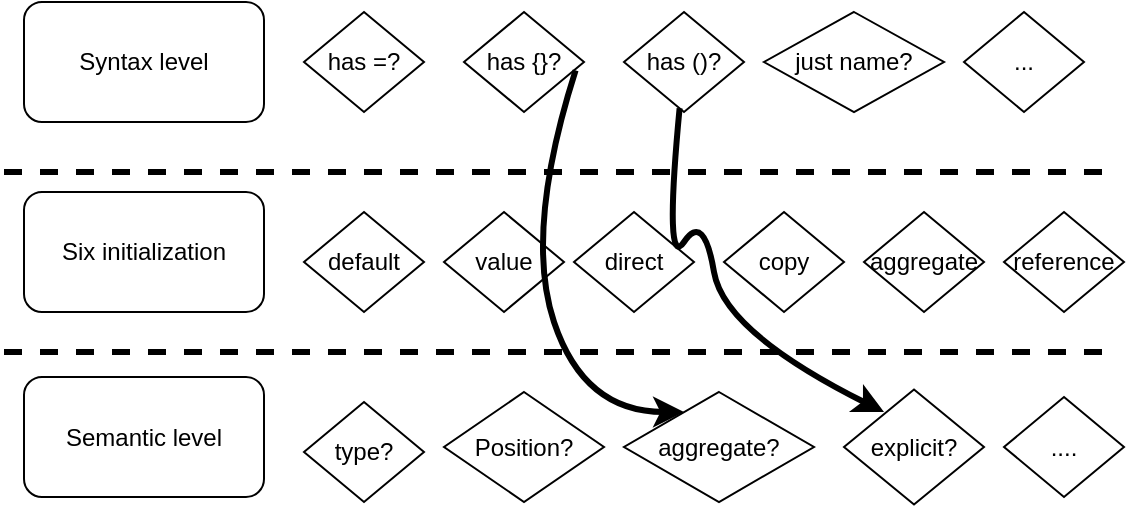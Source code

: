 <mxfile version="17.4.6" type="device"><diagram id="MsFpbLkZczSqjsmhUEeM" name="Page-1"><mxGraphModel dx="1177" dy="436" grid="1" gridSize="10" guides="1" tooltips="1" connect="1" arrows="1" fold="1" page="1" pageScale="1" pageWidth="850" pageHeight="1100" math="0" shadow="0"><root><mxCell id="0"/><mxCell id="1" parent="0"/><mxCell id="MyhdGycB-Xxe5aj7J45d-1" value="Syntax level" style="rounded=1;whiteSpace=wrap;html=1;" vertex="1" parent="1"><mxGeometry x="120" y="115" width="120" height="60" as="geometry"/></mxCell><mxCell id="MyhdGycB-Xxe5aj7J45d-2" value="Six initialization" style="rounded=1;whiteSpace=wrap;html=1;" vertex="1" parent="1"><mxGeometry x="120" y="210" width="120" height="60" as="geometry"/></mxCell><mxCell id="MyhdGycB-Xxe5aj7J45d-3" value="Semantic level" style="rounded=1;whiteSpace=wrap;html=1;" vertex="1" parent="1"><mxGeometry x="120" y="302.5" width="120" height="60" as="geometry"/></mxCell><mxCell id="MyhdGycB-Xxe5aj7J45d-4" value="has =?" style="rhombus;whiteSpace=wrap;html=1;" vertex="1" parent="1"><mxGeometry x="260" y="120" width="60" height="50" as="geometry"/></mxCell><mxCell id="MyhdGycB-Xxe5aj7J45d-5" value="has {}?" style="rhombus;whiteSpace=wrap;html=1;" vertex="1" parent="1"><mxGeometry x="340" y="120" width="60" height="50" as="geometry"/></mxCell><mxCell id="MyhdGycB-Xxe5aj7J45d-6" value="has ()?" style="rhombus;whiteSpace=wrap;html=1;" vertex="1" parent="1"><mxGeometry x="420" y="120" width="60" height="50" as="geometry"/></mxCell><mxCell id="MyhdGycB-Xxe5aj7J45d-7" value="just name?" style="rhombus;whiteSpace=wrap;html=1;" vertex="1" parent="1"><mxGeometry x="490" y="120" width="90" height="50" as="geometry"/></mxCell><mxCell id="MyhdGycB-Xxe5aj7J45d-8" value="..." style="rhombus;whiteSpace=wrap;html=1;" vertex="1" parent="1"><mxGeometry x="590" y="120" width="60" height="50" as="geometry"/></mxCell><mxCell id="MyhdGycB-Xxe5aj7J45d-9" value="" style="endArrow=none;dashed=1;html=1;rounded=0;strokeWidth=3;" edge="1" parent="1"><mxGeometry width="50" height="50" relative="1" as="geometry"><mxPoint x="110" y="200" as="sourcePoint"/><mxPoint x="660" y="200" as="targetPoint"/></mxGeometry></mxCell><mxCell id="MyhdGycB-Xxe5aj7J45d-10" value="" style="endArrow=none;dashed=1;html=1;rounded=0;strokeWidth=3;" edge="1" parent="1"><mxGeometry width="50" height="50" relative="1" as="geometry"><mxPoint x="110" y="290" as="sourcePoint"/><mxPoint x="660" y="290" as="targetPoint"/></mxGeometry></mxCell><mxCell id="MyhdGycB-Xxe5aj7J45d-11" value="default" style="rhombus;whiteSpace=wrap;html=1;" vertex="1" parent="1"><mxGeometry x="260" y="220" width="60" height="50" as="geometry"/></mxCell><mxCell id="MyhdGycB-Xxe5aj7J45d-12" value="value" style="rhombus;whiteSpace=wrap;html=1;" vertex="1" parent="1"><mxGeometry x="330" y="220" width="60" height="50" as="geometry"/></mxCell><mxCell id="MyhdGycB-Xxe5aj7J45d-13" value="copy" style="rhombus;whiteSpace=wrap;html=1;" vertex="1" parent="1"><mxGeometry x="470" y="220" width="60" height="50" as="geometry"/></mxCell><mxCell id="MyhdGycB-Xxe5aj7J45d-14" value="direct" style="rhombus;whiteSpace=wrap;html=1;" vertex="1" parent="1"><mxGeometry x="395" y="220" width="60" height="50" as="geometry"/></mxCell><mxCell id="MyhdGycB-Xxe5aj7J45d-15" value="aggregate" style="rhombus;whiteSpace=wrap;html=1;" vertex="1" parent="1"><mxGeometry x="540" y="220" width="60" height="50" as="geometry"/></mxCell><mxCell id="MyhdGycB-Xxe5aj7J45d-16" value="type?" style="rhombus;whiteSpace=wrap;html=1;" vertex="1" parent="1"><mxGeometry x="260" y="315" width="60" height="50" as="geometry"/></mxCell><mxCell id="MyhdGycB-Xxe5aj7J45d-17" value="Position?" style="rhombus;whiteSpace=wrap;html=1;" vertex="1" parent="1"><mxGeometry x="330" y="310" width="80" height="55" as="geometry"/></mxCell><mxCell id="MyhdGycB-Xxe5aj7J45d-18" value="explicit?" style="rhombus;whiteSpace=wrap;html=1;" vertex="1" parent="1"><mxGeometry x="530" y="308.75" width="70" height="57.5" as="geometry"/></mxCell><mxCell id="MyhdGycB-Xxe5aj7J45d-19" value="aggregate?" style="rhombus;whiteSpace=wrap;html=1;" vertex="1" parent="1"><mxGeometry x="420" y="310" width="95" height="55" as="geometry"/></mxCell><mxCell id="MyhdGycB-Xxe5aj7J45d-20" value="...." style="rhombus;whiteSpace=wrap;html=1;" vertex="1" parent="1"><mxGeometry x="610" y="312.5" width="60" height="50" as="geometry"/></mxCell><mxCell id="MyhdGycB-Xxe5aj7J45d-24" value="" style="curved=1;endArrow=classic;html=1;rounded=0;strokeWidth=3;entryX=0.286;entryY=0.196;entryDx=0;entryDy=0;entryPerimeter=0;" edge="1" parent="1" source="MyhdGycB-Xxe5aj7J45d-6" target="MyhdGycB-Xxe5aj7J45d-18"><mxGeometry width="50" height="50" relative="1" as="geometry"><mxPoint x="420" y="240" as="sourcePoint"/><mxPoint x="470" y="190" as="targetPoint"/><Array as="points"><mxPoint x="440" y="250"/><mxPoint x="460" y="220"/><mxPoint x="470" y="280"/></Array></mxGeometry></mxCell><mxCell id="MyhdGycB-Xxe5aj7J45d-26" value="" style="curved=1;endArrow=classic;html=1;rounded=0;strokeWidth=3;exitX=0.93;exitY=0.584;exitDx=0;exitDy=0;exitPerimeter=0;" edge="1" parent="1" source="MyhdGycB-Xxe5aj7J45d-5"><mxGeometry width="50" height="50" relative="1" as="geometry"><mxPoint x="400" y="370" as="sourcePoint"/><mxPoint x="450" y="320" as="targetPoint"/><Array as="points"><mxPoint x="370" y="230"/><mxPoint x="400" y="320"/></Array></mxGeometry></mxCell><mxCell id="MyhdGycB-Xxe5aj7J45d-27" value="reference" style="rhombus;whiteSpace=wrap;html=1;" vertex="1" parent="1"><mxGeometry x="610" y="220" width="60" height="50" as="geometry"/></mxCell></root></mxGraphModel></diagram></mxfile>